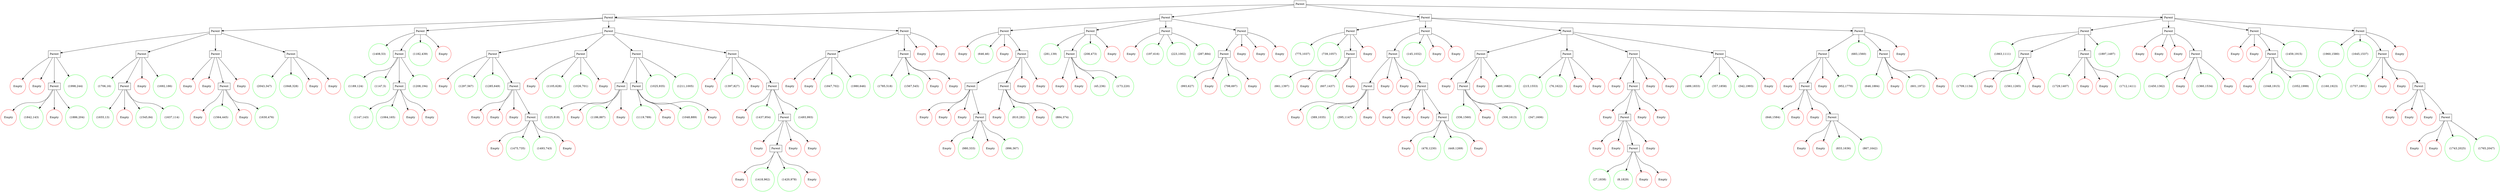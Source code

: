 digraph quadtree {
    thing1[shape=box,color=black,label="Parent"];
    thing2[shape=box,color=black,label="Parent"];
    thing3[shape=box,color=black,label="Parent"];
    thing4[shape=box,color=black,label="Parent"];
    thing5 [shape=circle,color=red,label="Empty"];
    thing6 [shape=circle,color=red,label="Empty"];
    thing7[shape=box,color=black,label="Parent"];
    thing8 [shape=circle,color=red,label="Empty"];
    thing9[shape=circle,color=green,label="(1842,143)"];
    thing10 [shape=circle,color=red,label="Empty"];
    thing11[shape=circle,color=green,label="(1886,204)"];
    thing7 -> thing8;
    thing7 -> thing9;
    thing7 -> thing10;
    thing7 -> thing11;
    thing12[shape=circle,color=green,label="(1998,244)"];
    thing4 -> thing5;
    thing4 -> thing6;
    thing4 -> thing7;
    thing4 -> thing12;
    thing13[shape=box,color=black,label="Parent"];
    thing14[shape=circle,color=green,label="(1706,16)"];
    thing15[shape=box,color=black,label="Parent"];
    thing16[shape=circle,color=green,label="(1655,13)"];
    thing17 [shape=circle,color=red,label="Empty"];
    thing18[shape=circle,color=green,label="(1545,84)"];
    thing19[shape=circle,color=green,label="(1637,114)"];
    thing15 -> thing16;
    thing15 -> thing17;
    thing15 -> thing18;
    thing15 -> thing19;
    thing20 [shape=circle,color=red,label="Empty"];
    thing21[shape=circle,color=green,label="(1692,186)"];
    thing13 -> thing14;
    thing13 -> thing15;
    thing13 -> thing20;
    thing13 -> thing21;
    thing22[shape=box,color=black,label="Parent"];
    thing23 [shape=circle,color=red,label="Empty"];
    thing24 [shape=circle,color=red,label="Empty"];
    thing25[shape=box,color=black,label="Parent"];
    thing26 [shape=circle,color=red,label="Empty"];
    thing27[shape=circle,color=green,label="(1564,445)"];
    thing28 [shape=circle,color=red,label="Empty"];
    thing29[shape=circle,color=green,label="(1630,476)"];
    thing25 -> thing26;
    thing25 -> thing27;
    thing25 -> thing28;
    thing25 -> thing29;
    thing30 [shape=circle,color=red,label="Empty"];
    thing22 -> thing23;
    thing22 -> thing24;
    thing22 -> thing25;
    thing22 -> thing30;
    thing31[shape=box,color=black,label="Parent"];
    thing32[shape=circle,color=green,label="(2043,347)"];
    thing33[shape=circle,color=green,label="(1848,328)"];
    thing34 [shape=circle,color=red,label="Empty"];
    thing35 [shape=circle,color=red,label="Empty"];
    thing31 -> thing32;
    thing31 -> thing33;
    thing31 -> thing34;
    thing31 -> thing35;
    thing3 -> thing4;
    thing3 -> thing13;
    thing3 -> thing22;
    thing3 -> thing31;
    thing36[shape=box,color=black,label="Parent"];
    thing37[shape=circle,color=green,label="(1408,53)"];
    thing38[shape=box,color=black,label="Parent"];
    thing39[shape=circle,color=green,label="(1189,124)"];
    thing40[shape=circle,color=green,label="(1147,5)"];
    thing41[shape=box,color=black,label="Parent"];
    thing42[shape=circle,color=green,label="(1147,143)"];
    thing43[shape=circle,color=green,label="(1064,165)"];
    thing44 [shape=circle,color=red,label="Empty"];
    thing45 [shape=circle,color=red,label="Empty"];
    thing41 -> thing42;
    thing41 -> thing43;
    thing41 -> thing44;
    thing41 -> thing45;
    thing46[shape=circle,color=green,label="(1208,194)"];
    thing38 -> thing39;
    thing38 -> thing40;
    thing38 -> thing41;
    thing38 -> thing46;
    thing47[shape=circle,color=green,label="(1182,439)"];
    thing48 [shape=circle,color=red,label="Empty"];
    thing36 -> thing37;
    thing36 -> thing38;
    thing36 -> thing47;
    thing36 -> thing48;
    thing49[shape=box,color=black,label="Parent"];
    thing50[shape=box,color=black,label="Parent"];
    thing51 [shape=circle,color=red,label="Empty"];
    thing52[shape=circle,color=green,label="(1297,567)"];
    thing53[shape=circle,color=green,label="(1285,649)"];
    thing54[shape=box,color=black,label="Parent"];
    thing55 [shape=circle,color=red,label="Empty"];
    thing56 [shape=circle,color=red,label="Empty"];
    thing57 [shape=circle,color=red,label="Empty"];
    thing58[shape=box,color=black,label="Parent"];
    thing59 [shape=circle,color=red,label="Empty"];
    thing60[shape=circle,color=green,label="(1475,735)"];
    thing61[shape=circle,color=green,label="(1493,743)"];
    thing62 [shape=circle,color=red,label="Empty"];
    thing58 -> thing59;
    thing58 -> thing60;
    thing58 -> thing61;
    thing58 -> thing62;
    thing54 -> thing55;
    thing54 -> thing56;
    thing54 -> thing57;
    thing54 -> thing58;
    thing50 -> thing51;
    thing50 -> thing52;
    thing50 -> thing53;
    thing50 -> thing54;
    thing63[shape=box,color=black,label="Parent"];
    thing64 [shape=circle,color=red,label="Empty"];
    thing65[shape=circle,color=green,label="(1105,628)"];
    thing66[shape=circle,color=green,label="(1026,701)"];
    thing67 [shape=circle,color=red,label="Empty"];
    thing63 -> thing64;
    thing63 -> thing65;
    thing63 -> thing66;
    thing63 -> thing67;
    thing68[shape=box,color=black,label="Parent"];
    thing69[shape=box,color=black,label="Parent"];
    thing70[shape=circle,color=green,label="(1225,818)"];
    thing71 [shape=circle,color=red,label="Empty"];
    thing72[shape=circle,color=green,label="(1186,887)"];
    thing73 [shape=circle,color=red,label="Empty"];
    thing69 -> thing70;
    thing69 -> thing71;
    thing69 -> thing72;
    thing69 -> thing73;
    thing74[shape=box,color=black,label="Parent"];
    thing75[shape=circle,color=green,label="(1119,789)"];
    thing76 [shape=circle,color=red,label="Empty"];
    thing77[shape=circle,color=green,label="(1048,889)"];
    thing78 [shape=circle,color=red,label="Empty"];
    thing74 -> thing75;
    thing74 -> thing76;
    thing74 -> thing77;
    thing74 -> thing78;
    thing79[shape=circle,color=green,label="(1025,935)"];
    thing80[shape=circle,color=green,label="(1211,1005)"];
    thing68 -> thing69;
    thing68 -> thing74;
    thing68 -> thing79;
    thing68 -> thing80;
    thing81[shape=box,color=black,label="Parent"];
    thing82 [shape=circle,color=red,label="Empty"];
    thing83[shape=circle,color=green,label="(1397,827)"];
    thing84 [shape=circle,color=red,label="Empty"];
    thing85[shape=box,color=black,label="Parent"];
    thing86 [shape=circle,color=red,label="Empty"];
    thing87[shape=circle,color=green,label="(1437,954)"];
    thing88[shape=box,color=black,label="Parent"];
    thing89 [shape=circle,color=red,label="Empty"];
    thing90[shape=box,color=black,label="Parent"];
    thing91 [shape=circle,color=red,label="Empty"];
    thing92[shape=circle,color=green,label="(1418,962)"];
    thing93[shape=circle,color=green,label="(1420,978)"];
    thing94 [shape=circle,color=red,label="Empty"];
    thing90 -> thing91;
    thing90 -> thing92;
    thing90 -> thing93;
    thing90 -> thing94;
    thing95 [shape=circle,color=red,label="Empty"];
    thing96 [shape=circle,color=red,label="Empty"];
    thing88 -> thing89;
    thing88 -> thing90;
    thing88 -> thing95;
    thing88 -> thing96;
    thing97[shape=circle,color=green,label="(1493,993)"];
    thing85 -> thing86;
    thing85 -> thing87;
    thing85 -> thing88;
    thing85 -> thing97;
    thing81 -> thing82;
    thing81 -> thing83;
    thing81 -> thing84;
    thing81 -> thing85;
    thing49 -> thing50;
    thing49 -> thing63;
    thing49 -> thing68;
    thing49 -> thing81;
    thing98[shape=box,color=black,label="Parent"];
    thing99[shape=box,color=black,label="Parent"];
    thing100 [shape=circle,color=red,label="Empty"];
    thing101 [shape=circle,color=red,label="Empty"];
    thing102[shape=circle,color=green,label="(1847,702)"];
    thing103[shape=circle,color=green,label="(1980,646)"];
    thing99 -> thing100;
    thing99 -> thing101;
    thing99 -> thing102;
    thing99 -> thing103;
    thing104[shape=box,color=black,label="Parent"];
    thing105[shape=circle,color=green,label="(1785,518)"];
    thing106[shape=circle,color=green,label="(1567,545)"];
    thing107 [shape=circle,color=red,label="Empty"];
    thing108 [shape=circle,color=red,label="Empty"];
    thing104 -> thing105;
    thing104 -> thing106;
    thing104 -> thing107;
    thing104 -> thing108;
    thing109 [shape=circle,color=red,label="Empty"];
    thing110 [shape=circle,color=red,label="Empty"];
    thing98 -> thing99;
    thing98 -> thing104;
    thing98 -> thing109;
    thing98 -> thing110;
    thing2 -> thing3;
    thing2 -> thing36;
    thing2 -> thing49;
    thing2 -> thing98;
    thing111[shape=box,color=black,label="Parent"];
    thing112[shape=box,color=black,label="Parent"];
    thing113 [shape=circle,color=red,label="Empty"];
    thing114[shape=circle,color=green,label="(646,46)"];
    thing115 [shape=circle,color=red,label="Empty"];
    thing116[shape=box,color=black,label="Parent"];
    thing117[shape=box,color=black,label="Parent"];
    thing118 [shape=circle,color=red,label="Empty"];
    thing119 [shape=circle,color=red,label="Empty"];
    thing120 [shape=circle,color=red,label="Empty"];
    thing121[shape=box,color=black,label="Parent"];
    thing122 [shape=circle,color=red,label="Empty"];
    thing123[shape=circle,color=green,label="(980,333)"];
    thing124 [shape=circle,color=red,label="Empty"];
    thing125[shape=circle,color=green,label="(996,367)"];
    thing121 -> thing122;
    thing121 -> thing123;
    thing121 -> thing124;
    thing121 -> thing125;
    thing117 -> thing118;
    thing117 -> thing119;
    thing117 -> thing120;
    thing117 -> thing121;
    thing126[shape=box,color=black,label="Parent"];
    thing127 [shape=circle,color=red,label="Empty"];
    thing128[shape=circle,color=green,label="(810,282)"];
    thing129 [shape=circle,color=red,label="Empty"];
    thing130[shape=circle,color=green,label="(884,374)"];
    thing126 -> thing127;
    thing126 -> thing128;
    thing126 -> thing129;
    thing126 -> thing130;
    thing131 [shape=circle,color=red,label="Empty"];
    thing132 [shape=circle,color=red,label="Empty"];
    thing116 -> thing117;
    thing116 -> thing126;
    thing116 -> thing131;
    thing116 -> thing132;
    thing112 -> thing113;
    thing112 -> thing114;
    thing112 -> thing115;
    thing112 -> thing116;
    thing133[shape=box,color=black,label="Parent"];
    thing134[shape=circle,color=green,label="(281,139)"];
    thing135[shape=box,color=black,label="Parent"];
    thing136 [shape=circle,color=red,label="Empty"];
    thing137 [shape=circle,color=red,label="Empty"];
    thing138[shape=circle,color=green,label="(45,236)"];
    thing139[shape=circle,color=green,label="(173,220)"];
    thing135 -> thing136;
    thing135 -> thing137;
    thing135 -> thing138;
    thing135 -> thing139;
    thing140[shape=circle,color=green,label="(208,473)"];
    thing141 [shape=circle,color=red,label="Empty"];
    thing133 -> thing134;
    thing133 -> thing135;
    thing133 -> thing140;
    thing133 -> thing141;
    thing142[shape=box,color=black,label="Parent"];
    thing143 [shape=circle,color=red,label="Empty"];
    thing144[shape=circle,color=green,label="(197,616)"];
    thing145[shape=circle,color=green,label="(223,1002)"];
    thing146[shape=circle,color=green,label="(287,884)"];
    thing142 -> thing143;
    thing142 -> thing144;
    thing142 -> thing145;
    thing142 -> thing146;
    thing147[shape=box,color=black,label="Parent"];
    thing148[shape=box,color=black,label="Parent"];
    thing149[shape=circle,color=green,label="(993,627)"];
    thing150 [shape=circle,color=red,label="Empty"];
    thing151[shape=circle,color=green,label="(798,697)"];
    thing152 [shape=circle,color=red,label="Empty"];
    thing148 -> thing149;
    thing148 -> thing150;
    thing148 -> thing151;
    thing148 -> thing152;
    thing153 [shape=circle,color=red,label="Empty"];
    thing154 [shape=circle,color=red,label="Empty"];
    thing155 [shape=circle,color=red,label="Empty"];
    thing147 -> thing148;
    thing147 -> thing153;
    thing147 -> thing154;
    thing147 -> thing155;
    thing111 -> thing112;
    thing111 -> thing133;
    thing111 -> thing142;
    thing111 -> thing147;
    thing156[shape=box,color=black,label="Parent"];
    thing157[shape=box,color=black,label="Parent"];
    thing158[shape=circle,color=green,label="(775,1037)"];
    thing159[shape=circle,color=green,label="(739,1057)"];
    thing160[shape=box,color=black,label="Parent"];
    thing161[shape=circle,color=green,label="(661,1397)"];
    thing162 [shape=circle,color=red,label="Empty"];
    thing163[shape=circle,color=green,label="(607,1437)"];
    thing164 [shape=circle,color=red,label="Empty"];
    thing160 -> thing161;
    thing160 -> thing162;
    thing160 -> thing163;
    thing160 -> thing164;
    thing165 [shape=circle,color=red,label="Empty"];
    thing157 -> thing158;
    thing157 -> thing159;
    thing157 -> thing160;
    thing157 -> thing165;
    thing166[shape=box,color=black,label="Parent"];
    thing167[shape=box,color=black,label="Parent"];
    thing168[shape=box,color=black,label="Parent"];
    thing169 [shape=circle,color=red,label="Empty"];
    thing170[shape=circle,color=green,label="(389,1035)"];
    thing171[shape=circle,color=green,label="(395,1147)"];
    thing172 [shape=circle,color=red,label="Empty"];
    thing168 -> thing169;
    thing168 -> thing170;
    thing168 -> thing171;
    thing168 -> thing172;
    thing173 [shape=circle,color=red,label="Empty"];
    thing174 [shape=circle,color=red,label="Empty"];
    thing175[shape=box,color=black,label="Parent"];
    thing176 [shape=circle,color=red,label="Empty"];
    thing177 [shape=circle,color=red,label="Empty"];
    thing178 [shape=circle,color=red,label="Empty"];
    thing179[shape=box,color=black,label="Parent"];
    thing180 [shape=circle,color=red,label="Empty"];
    thing181[shape=circle,color=green,label="(478,1230)"];
    thing182[shape=circle,color=green,label="(449,1269)"];
    thing183 [shape=circle,color=red,label="Empty"];
    thing179 -> thing180;
    thing179 -> thing181;
    thing179 -> thing182;
    thing179 -> thing183;
    thing175 -> thing176;
    thing175 -> thing177;
    thing175 -> thing178;
    thing175 -> thing179;
    thing167 -> thing168;
    thing167 -> thing173;
    thing167 -> thing174;
    thing167 -> thing175;
    thing184[shape=circle,color=green,label="(145,1032)"];
    thing185 [shape=circle,color=red,label="Empty"];
    thing186 [shape=circle,color=red,label="Empty"];
    thing166 -> thing167;
    thing166 -> thing184;
    thing166 -> thing185;
    thing166 -> thing186;
    thing187[shape=box,color=black,label="Parent"];
    thing188[shape=box,color=black,label="Parent"];
    thing189 [shape=circle,color=red,label="Empty"];
    thing190[shape=box,color=black,label="Parent"];
    thing191[shape=circle,color=green,label="(336,1560)"];
    thing192 [shape=circle,color=red,label="Empty"];
    thing193[shape=circle,color=green,label="(306,1613)"];
    thing194[shape=circle,color=green,label="(347,1606)"];
    thing190 -> thing191;
    thing190 -> thing192;
    thing190 -> thing193;
    thing190 -> thing194;
    thing195 [shape=circle,color=red,label="Empty"];
    thing196[shape=circle,color=green,label="(460,1682)"];
    thing188 -> thing189;
    thing188 -> thing190;
    thing188 -> thing195;
    thing188 -> thing196;
    thing197[shape=box,color=black,label="Parent"];
    thing198[shape=circle,color=green,label="(215,1553)"];
    thing199[shape=circle,color=green,label="(76,1622)"];
    thing200 [shape=circle,color=red,label="Empty"];
    thing201 [shape=circle,color=red,label="Empty"];
    thing197 -> thing198;
    thing197 -> thing199;
    thing197 -> thing200;
    thing197 -> thing201;
    thing202[shape=box,color=black,label="Parent"];
    thing203 [shape=circle,color=red,label="Empty"];
    thing204[shape=box,color=black,label="Parent"];
    thing205 [shape=circle,color=red,label="Empty"];
    thing206[shape=box,color=black,label="Parent"];
    thing207 [shape=circle,color=red,label="Empty"];
    thing208 [shape=circle,color=red,label="Empty"];
    thing209[shape=box,color=black,label="Parent"];
    thing210[shape=circle,color=green,label="(27,1838)"];
    thing211[shape=circle,color=green,label="(8,1829)"];
    thing212 [shape=circle,color=red,label="Empty"];
    thing213 [shape=circle,color=red,label="Empty"];
    thing209 -> thing210;
    thing209 -> thing211;
    thing209 -> thing212;
    thing209 -> thing213;
    thing214 [shape=circle,color=red,label="Empty"];
    thing206 -> thing207;
    thing206 -> thing208;
    thing206 -> thing209;
    thing206 -> thing214;
    thing215 [shape=circle,color=red,label="Empty"];
    thing216 [shape=circle,color=red,label="Empty"];
    thing204 -> thing205;
    thing204 -> thing206;
    thing204 -> thing215;
    thing204 -> thing216;
    thing217 [shape=circle,color=red,label="Empty"];
    thing218 [shape=circle,color=red,label="Empty"];
    thing202 -> thing203;
    thing202 -> thing204;
    thing202 -> thing217;
    thing202 -> thing218;
    thing219[shape=box,color=black,label="Parent"];
    thing220[shape=circle,color=green,label="(489,1833)"];
    thing221[shape=circle,color=green,label="(357,1858)"];
    thing222[shape=circle,color=green,label="(342,1993)"];
    thing223 [shape=circle,color=red,label="Empty"];
    thing219 -> thing220;
    thing219 -> thing221;
    thing219 -> thing222;
    thing219 -> thing223;
    thing187 -> thing188;
    thing187 -> thing197;
    thing187 -> thing202;
    thing187 -> thing219;
    thing224[shape=box,color=black,label="Parent"];
    thing225[shape=box,color=black,label="Parent"];
    thing226 [shape=circle,color=red,label="Empty"];
    thing227[shape=box,color=black,label="Parent"];
    thing228[shape=circle,color=green,label="(846,1584)"];
    thing229 [shape=circle,color=red,label="Empty"];
    thing230 [shape=circle,color=red,label="Empty"];
    thing231[shape=box,color=black,label="Parent"];
    thing232 [shape=circle,color=red,label="Empty"];
    thing233 [shape=circle,color=red,label="Empty"];
    thing234[shape=circle,color=green,label="(833,1636)"];
    thing235[shape=circle,color=green,label="(867,1642)"];
    thing231 -> thing232;
    thing231 -> thing233;
    thing231 -> thing234;
    thing231 -> thing235;
    thing227 -> thing228;
    thing227 -> thing229;
    thing227 -> thing230;
    thing227 -> thing231;
    thing236 [shape=circle,color=red,label="Empty"];
    thing237[shape=circle,color=green,label="(952,1770)"];
    thing225 -> thing226;
    thing225 -> thing227;
    thing225 -> thing236;
    thing225 -> thing237;
    thing238[shape=circle,color=green,label="(683,1560)"];
    thing239[shape=box,color=black,label="Parent"];
    thing240[shape=circle,color=green,label="(646,1884)"];
    thing241 [shape=circle,color=red,label="Empty"];
    thing242[shape=circle,color=green,label="(601,1972)"];
    thing243 [shape=circle,color=red,label="Empty"];
    thing239 -> thing240;
    thing239 -> thing241;
    thing239 -> thing242;
    thing239 -> thing243;
    thing244 [shape=circle,color=red,label="Empty"];
    thing224 -> thing225;
    thing224 -> thing238;
    thing224 -> thing239;
    thing224 -> thing244;
    thing156 -> thing157;
    thing156 -> thing166;
    thing156 -> thing187;
    thing156 -> thing224;
    thing245[shape=box,color=black,label="Parent"];
    thing246[shape=box,color=black,label="Parent"];
    thing247[shape=circle,color=green,label="(1863,1111)"];
    thing248[shape=box,color=black,label="Parent"];
    thing249[shape=circle,color=green,label="(1709,1134)"];
    thing250 [shape=circle,color=red,label="Empty"];
    thing251[shape=circle,color=green,label="(1561,1265)"];
    thing252 [shape=circle,color=red,label="Empty"];
    thing248 -> thing249;
    thing248 -> thing250;
    thing248 -> thing251;
    thing248 -> thing252;
    thing253[shape=box,color=black,label="Parent"];
    thing254[shape=circle,color=green,label="(1729,1407)"];
    thing255 [shape=circle,color=red,label="Empty"];
    thing256 [shape=circle,color=red,label="Empty"];
    thing257[shape=circle,color=green,label="(1712,1411)"];
    thing253 -> thing254;
    thing253 -> thing255;
    thing253 -> thing256;
    thing253 -> thing257;
    thing258[shape=circle,color=green,label="(1897,1497)"];
    thing246 -> thing247;
    thing246 -> thing248;
    thing246 -> thing253;
    thing246 -> thing258;
    thing259[shape=box,color=black,label="Parent"];
    thing260 [shape=circle,color=red,label="Empty"];
    thing261 [shape=circle,color=red,label="Empty"];
    thing262 [shape=circle,color=red,label="Empty"];
    thing263[shape=box,color=black,label="Parent"];
    thing264[shape=circle,color=green,label="(1450,1362)"];
    thing265 [shape=circle,color=red,label="Empty"];
    thing266[shape=circle,color=green,label="(1360,1534)"];
    thing267 [shape=circle,color=red,label="Empty"];
    thing263 -> thing264;
    thing263 -> thing265;
    thing263 -> thing266;
    thing263 -> thing267;
    thing259 -> thing260;
    thing259 -> thing261;
    thing259 -> thing262;
    thing259 -> thing263;
    thing268[shape=box,color=black,label="Parent"];
    thing269 [shape=circle,color=red,label="Empty"];
    thing270 [shape=circle,color=red,label="Empty"];
    thing271[shape=box,color=black,label="Parent"];
    thing272 [shape=circle,color=red,label="Empty"];
    thing273[shape=circle,color=green,label="(1048,1915)"];
    thing274[shape=circle,color=green,label="(1052,1999)"];
    thing275[shape=circle,color=green,label="(1160,1923)"];
    thing271 -> thing272;
    thing271 -> thing273;
    thing271 -> thing274;
    thing271 -> thing275;
    thing276[shape=circle,color=green,label="(1459,1915)"];
    thing268 -> thing269;
    thing268 -> thing270;
    thing268 -> thing271;
    thing268 -> thing276;
    thing277[shape=box,color=black,label="Parent"];
    thing278[shape=circle,color=green,label="(1960,1580)"];
    thing279[shape=circle,color=green,label="(1645,1537)"];
    thing280[shape=box,color=black,label="Parent"];
    thing281[shape=circle,color=green,label="(1757,1881)"];
    thing282 [shape=circle,color=red,label="Empty"];
    thing283 [shape=circle,color=red,label="Empty"];
    thing284[shape=box,color=black,label="Parent"];
    thing285 [shape=circle,color=red,label="Empty"];
    thing286 [shape=circle,color=red,label="Empty"];
    thing287 [shape=circle,color=red,label="Empty"];
    thing288[shape=box,color=black,label="Parent"];
    thing289 [shape=circle,color=red,label="Empty"];
    thing290 [shape=circle,color=red,label="Empty"];
    thing291[shape=circle,color=green,label="(1743,2025)"];
    thing292[shape=circle,color=green,label="(1765,2047)"];
    thing288 -> thing289;
    thing288 -> thing290;
    thing288 -> thing291;
    thing288 -> thing292;
    thing284 -> thing285;
    thing284 -> thing286;
    thing284 -> thing287;
    thing284 -> thing288;
    thing280 -> thing281;
    thing280 -> thing282;
    thing280 -> thing283;
    thing280 -> thing284;
    thing293 [shape=circle,color=red,label="Empty"];
    thing277 -> thing278;
    thing277 -> thing279;
    thing277 -> thing280;
    thing277 -> thing293;
    thing245 -> thing246;
    thing245 -> thing259;
    thing245 -> thing268;
    thing245 -> thing277;
    thing1 -> thing2;
    thing1 -> thing111;
    thing1 -> thing156;
    thing1 -> thing245;
}